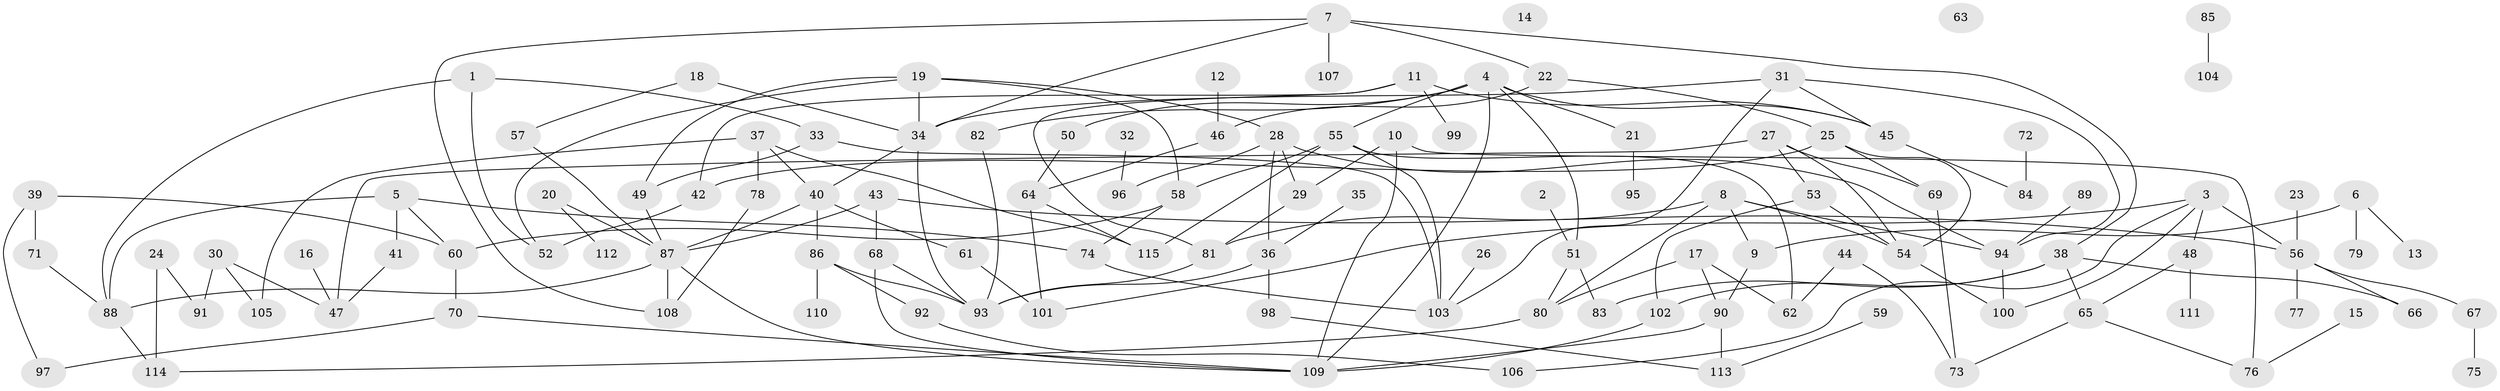 // Generated by graph-tools (version 1.1) at 2025/00/03/09/25 03:00:45]
// undirected, 115 vertices, 167 edges
graph export_dot {
graph [start="1"]
  node [color=gray90,style=filled];
  1;
  2;
  3;
  4;
  5;
  6;
  7;
  8;
  9;
  10;
  11;
  12;
  13;
  14;
  15;
  16;
  17;
  18;
  19;
  20;
  21;
  22;
  23;
  24;
  25;
  26;
  27;
  28;
  29;
  30;
  31;
  32;
  33;
  34;
  35;
  36;
  37;
  38;
  39;
  40;
  41;
  42;
  43;
  44;
  45;
  46;
  47;
  48;
  49;
  50;
  51;
  52;
  53;
  54;
  55;
  56;
  57;
  58;
  59;
  60;
  61;
  62;
  63;
  64;
  65;
  66;
  67;
  68;
  69;
  70;
  71;
  72;
  73;
  74;
  75;
  76;
  77;
  78;
  79;
  80;
  81;
  82;
  83;
  84;
  85;
  86;
  87;
  88;
  89;
  90;
  91;
  92;
  93;
  94;
  95;
  96;
  97;
  98;
  99;
  100;
  101;
  102;
  103;
  104;
  105;
  106;
  107;
  108;
  109;
  110;
  111;
  112;
  113;
  114;
  115;
  1 -- 33;
  1 -- 52;
  1 -- 88;
  2 -- 51;
  3 -- 48;
  3 -- 56;
  3 -- 100;
  3 -- 101;
  3 -- 106;
  4 -- 21;
  4 -- 45;
  4 -- 50;
  4 -- 51;
  4 -- 55;
  4 -- 82;
  4 -- 109;
  5 -- 41;
  5 -- 60;
  5 -- 74;
  5 -- 88;
  6 -- 9;
  6 -- 13;
  6 -- 79;
  7 -- 22;
  7 -- 34;
  7 -- 38;
  7 -- 107;
  7 -- 108;
  8 -- 9;
  8 -- 54;
  8 -- 80;
  8 -- 81;
  8 -- 94;
  9 -- 90;
  10 -- 29;
  10 -- 76;
  10 -- 109;
  11 -- 42;
  11 -- 45;
  11 -- 81;
  11 -- 99;
  12 -- 46;
  15 -- 76;
  16 -- 47;
  17 -- 62;
  17 -- 80;
  17 -- 90;
  18 -- 34;
  18 -- 57;
  19 -- 28;
  19 -- 34;
  19 -- 49;
  19 -- 52;
  19 -- 58;
  20 -- 87;
  20 -- 112;
  21 -- 95;
  22 -- 25;
  22 -- 46;
  23 -- 56;
  24 -- 91;
  24 -- 114;
  25 -- 42;
  25 -- 54;
  25 -- 69;
  26 -- 103;
  27 -- 47;
  27 -- 53;
  27 -- 54;
  27 -- 69;
  28 -- 29;
  28 -- 36;
  28 -- 94;
  28 -- 96;
  29 -- 81;
  30 -- 47;
  30 -- 91;
  30 -- 105;
  31 -- 34;
  31 -- 45;
  31 -- 94;
  31 -- 103;
  32 -- 96;
  33 -- 49;
  33 -- 103;
  34 -- 40;
  34 -- 93;
  35 -- 36;
  36 -- 93;
  36 -- 98;
  37 -- 40;
  37 -- 78;
  37 -- 105;
  37 -- 115;
  38 -- 65;
  38 -- 66;
  38 -- 83;
  38 -- 102;
  39 -- 60;
  39 -- 71;
  39 -- 97;
  40 -- 61;
  40 -- 86;
  40 -- 87;
  41 -- 47;
  42 -- 52;
  43 -- 56;
  43 -- 68;
  43 -- 87;
  44 -- 62;
  44 -- 73;
  45 -- 84;
  46 -- 64;
  48 -- 65;
  48 -- 111;
  49 -- 87;
  50 -- 64;
  51 -- 80;
  51 -- 83;
  53 -- 54;
  53 -- 102;
  54 -- 100;
  55 -- 58;
  55 -- 62;
  55 -- 103;
  55 -- 115;
  56 -- 66;
  56 -- 67;
  56 -- 77;
  57 -- 87;
  58 -- 60;
  58 -- 74;
  59 -- 113;
  60 -- 70;
  61 -- 101;
  64 -- 101;
  64 -- 115;
  65 -- 73;
  65 -- 76;
  67 -- 75;
  68 -- 93;
  68 -- 109;
  69 -- 73;
  70 -- 97;
  70 -- 109;
  71 -- 88;
  72 -- 84;
  74 -- 103;
  78 -- 108;
  80 -- 114;
  81 -- 93;
  82 -- 93;
  85 -- 104;
  86 -- 92;
  86 -- 93;
  86 -- 110;
  87 -- 88;
  87 -- 108;
  87 -- 109;
  88 -- 114;
  89 -- 94;
  90 -- 109;
  90 -- 113;
  92 -- 106;
  94 -- 100;
  98 -- 113;
  102 -- 109;
}
